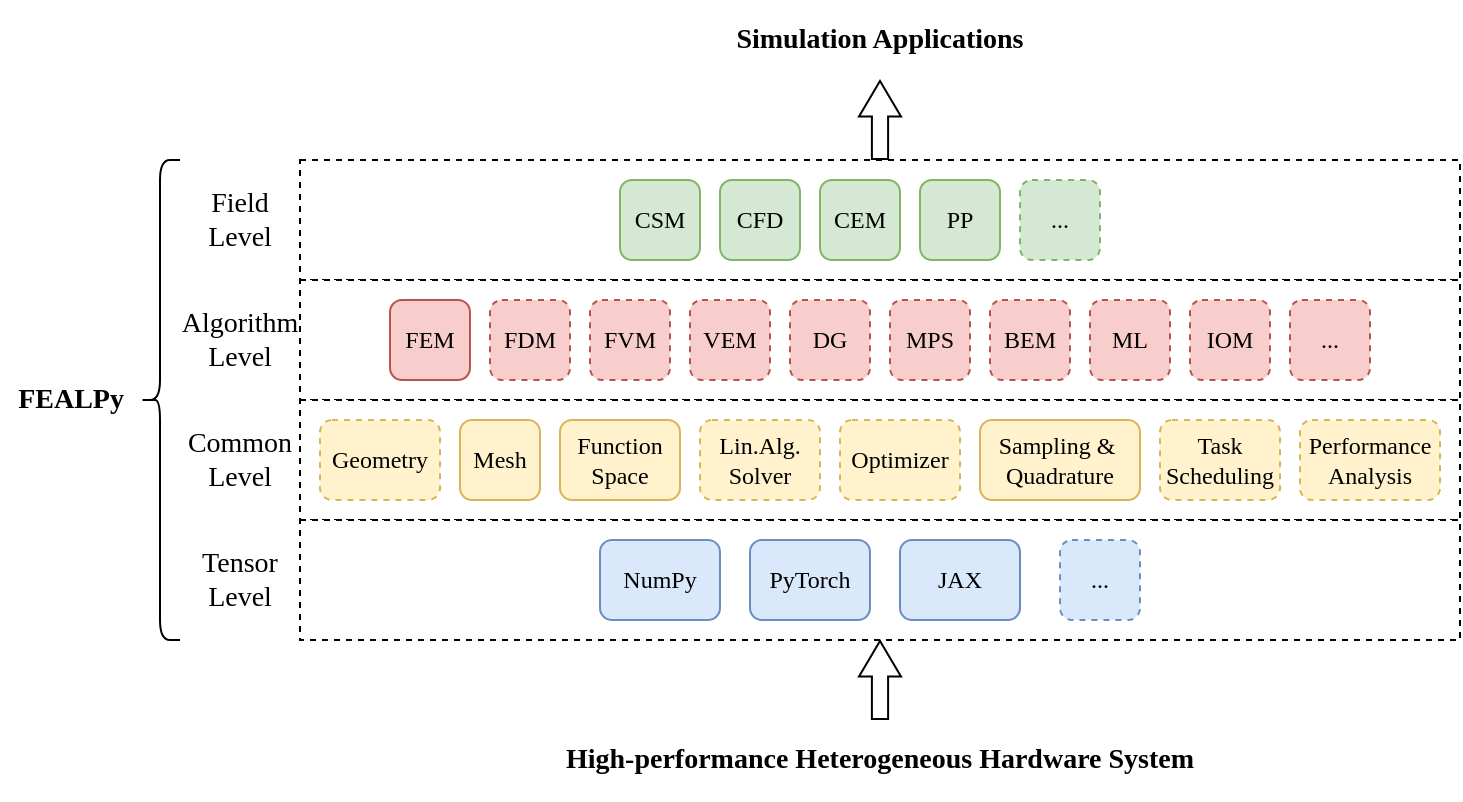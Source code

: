 <mxfile version="26.0.16">
  <diagram name="第 1 页" id="ymwS_IY8MIXRyYueqAV2">
    <mxGraphModel dx="1050" dy="666" grid="1" gridSize="10" guides="1" tooltips="1" connect="1" arrows="1" fold="1" page="1" pageScale="1" pageWidth="1169" pageHeight="827" math="0" shadow="0">
      <root>
        <mxCell id="0" />
        <mxCell id="1" parent="0" />
        <mxCell id="F3Z2k89PkYjlrjDhpoIZ-31" value="" style="rounded=0;whiteSpace=wrap;html=1;fontFamily=Times New Roman;dashed=1;" parent="1" vertex="1">
          <mxGeometry x="260" y="250" width="580" height="60" as="geometry" />
        </mxCell>
        <mxCell id="F3Z2k89PkYjlrjDhpoIZ-30" value="" style="rounded=0;whiteSpace=wrap;html=1;fontFamily=Times New Roman;dashed=1;" parent="1" vertex="1">
          <mxGeometry x="260" y="310" width="580" height="60" as="geometry" />
        </mxCell>
        <mxCell id="F3Z2k89PkYjlrjDhpoIZ-29" value="" style="rounded=0;whiteSpace=wrap;html=1;fontFamily=Times New Roman;dashed=1;" parent="1" vertex="1">
          <mxGeometry x="260" y="370" width="580" height="60" as="geometry" />
        </mxCell>
        <mxCell id="F3Z2k89PkYjlrjDhpoIZ-28" value="" style="rounded=0;whiteSpace=wrap;html=1;fontFamily=Times New Roman;dashed=1;" parent="1" vertex="1">
          <mxGeometry x="260" y="430" width="580" height="60" as="geometry" />
        </mxCell>
        <mxCell id="F3Z2k89PkYjlrjDhpoIZ-1" value="NumPy" style="rounded=1;whiteSpace=wrap;html=1;fillColor=#dae8fc;strokeColor=#6c8ebf;fontFamily=Times New Roman;fontSize=12;" parent="1" vertex="1">
          <mxGeometry x="410" y="440" width="60" height="40" as="geometry" />
        </mxCell>
        <mxCell id="F3Z2k89PkYjlrjDhpoIZ-2" value="PyTorch" style="rounded=1;whiteSpace=wrap;html=1;fillColor=#dae8fc;strokeColor=#6c8ebf;fontFamily=Times New Roman;fontSize=12;" parent="1" vertex="1">
          <mxGeometry x="485" y="440" width="60" height="40" as="geometry" />
        </mxCell>
        <mxCell id="F3Z2k89PkYjlrjDhpoIZ-9" value="Geometry" style="rounded=1;whiteSpace=wrap;html=1;fillColor=#fff2cc;strokeColor=#d6b656;fontFamily=Times New Roman;dashed=1;" parent="1" vertex="1">
          <mxGeometry x="270" y="380" width="60" height="40" as="geometry" />
        </mxCell>
        <mxCell id="F3Z2k89PkYjlrjDhpoIZ-10" value="Mesh" style="rounded=1;whiteSpace=wrap;html=1;fillColor=#fff2cc;strokeColor=#d6b656;fontFamily=Times New Roman;" parent="1" vertex="1">
          <mxGeometry x="340" y="380" width="40" height="40" as="geometry" />
        </mxCell>
        <mxCell id="F3Z2k89PkYjlrjDhpoIZ-11" value="Function&lt;div&gt;Space&lt;/div&gt;" style="rounded=1;whiteSpace=wrap;html=1;fillColor=#fff2cc;strokeColor=#d6b656;fontFamily=Times New Roman;" parent="1" vertex="1">
          <mxGeometry x="390" y="380" width="60" height="40" as="geometry" />
        </mxCell>
        <mxCell id="F3Z2k89PkYjlrjDhpoIZ-12" value="Lin.Alg.&lt;div&gt;Solver&lt;/div&gt;" style="rounded=1;whiteSpace=wrap;html=1;fillColor=#fff2cc;strokeColor=#d6b656;fontFamily=Times New Roman;dashed=1;" parent="1" vertex="1">
          <mxGeometry x="460" y="380" width="60" height="40" as="geometry" />
        </mxCell>
        <mxCell id="F3Z2k89PkYjlrjDhpoIZ-13" value="Optimizer" style="rounded=1;whiteSpace=wrap;html=1;fillColor=#fff2cc;strokeColor=#d6b656;fontFamily=Times New Roman;dashed=1;" parent="1" vertex="1">
          <mxGeometry x="530" y="380" width="60" height="40" as="geometry" />
        </mxCell>
        <mxCell id="F3Z2k89PkYjlrjDhpoIZ-14" value="Sampling &amp;amp;&amp;nbsp; Quadrature" style="rounded=1;whiteSpace=wrap;html=1;fillColor=#fff2cc;strokeColor=#d6b656;fontFamily=Times New Roman;" parent="1" vertex="1">
          <mxGeometry x="600" y="380" width="80" height="40" as="geometry" />
        </mxCell>
        <mxCell id="F3Z2k89PkYjlrjDhpoIZ-16" value="Task Scheduling" style="rounded=1;whiteSpace=wrap;html=1;fillColor=#fff2cc;strokeColor=#d6b656;fontFamily=Times New Roman;dashed=1;" parent="1" vertex="1">
          <mxGeometry x="690" y="380" width="60" height="40" as="geometry" />
        </mxCell>
        <mxCell id="F3Z2k89PkYjlrjDhpoIZ-17" value="FEM" style="rounded=1;whiteSpace=wrap;html=1;fillColor=#f8cecc;strokeColor=#b85450;fontFamily=Times New Roman;" parent="1" vertex="1">
          <mxGeometry x="305" y="320" width="40" height="40" as="geometry" />
        </mxCell>
        <mxCell id="F3Z2k89PkYjlrjDhpoIZ-18" value="FDM" style="rounded=1;whiteSpace=wrap;html=1;fillColor=#f8cecc;strokeColor=#b85450;fontFamily=Times New Roman;dashed=1;" parent="1" vertex="1">
          <mxGeometry x="355" y="320" width="40" height="40" as="geometry" />
        </mxCell>
        <mxCell id="F3Z2k89PkYjlrjDhpoIZ-19" value="FVM" style="rounded=1;whiteSpace=wrap;html=1;fillColor=#f8cecc;strokeColor=#b85450;fontFamily=Times New Roman;dashed=1;" parent="1" vertex="1">
          <mxGeometry x="405" y="320" width="40" height="40" as="geometry" />
        </mxCell>
        <mxCell id="F3Z2k89PkYjlrjDhpoIZ-20" value="VEM" style="rounded=1;whiteSpace=wrap;html=1;fillColor=#f8cecc;strokeColor=#b85450;fontFamily=Times New Roman;dashed=1;" parent="1" vertex="1">
          <mxGeometry x="455" y="320" width="40" height="40" as="geometry" />
        </mxCell>
        <mxCell id="F3Z2k89PkYjlrjDhpoIZ-21" value="MPS" style="rounded=1;whiteSpace=wrap;html=1;fillColor=#f8cecc;strokeColor=#b85450;fontFamily=Times New Roman;dashed=1;" parent="1" vertex="1">
          <mxGeometry x="555" y="320" width="40" height="40" as="geometry" />
        </mxCell>
        <mxCell id="F3Z2k89PkYjlrjDhpoIZ-22" value="ML" style="rounded=1;whiteSpace=wrap;html=1;fillColor=#f8cecc;strokeColor=#b85450;fontFamily=Times New Roman;dashed=1;" parent="1" vertex="1">
          <mxGeometry x="655" y="320" width="40" height="40" as="geometry" />
        </mxCell>
        <mxCell id="F3Z2k89PkYjlrjDhpoIZ-23" value="CSM" style="rounded=1;whiteSpace=wrap;html=1;fillColor=#d5e8d4;strokeColor=#82b366;fontFamily=Times New Roman;" parent="1" vertex="1">
          <mxGeometry x="420" y="260" width="40" height="40" as="geometry" />
        </mxCell>
        <mxCell id="F3Z2k89PkYjlrjDhpoIZ-24" value="CFD" style="rounded=1;whiteSpace=wrap;html=1;fillColor=#d5e8d4;strokeColor=#82b366;fontFamily=Times New Roman;" parent="1" vertex="1">
          <mxGeometry x="470" y="260" width="40" height="40" as="geometry" />
        </mxCell>
        <mxCell id="F3Z2k89PkYjlrjDhpoIZ-25" value="CEM" style="rounded=1;whiteSpace=wrap;html=1;fillColor=#d5e8d4;strokeColor=#82b366;fontFamily=Times New Roman;" parent="1" vertex="1">
          <mxGeometry x="520" y="260" width="40" height="40" as="geometry" />
        </mxCell>
        <mxCell id="F3Z2k89PkYjlrjDhpoIZ-26" value="IOM" style="rounded=1;whiteSpace=wrap;html=1;fillColor=#f8cecc;strokeColor=#b85450;fontFamily=Times New Roman;dashed=1;" parent="1" vertex="1">
          <mxGeometry x="705" y="320" width="40" height="40" as="geometry" />
        </mxCell>
        <mxCell id="F3Z2k89PkYjlrjDhpoIZ-32" value="Tensor Level" style="text;html=1;align=center;verticalAlign=middle;whiteSpace=wrap;rounded=0;fontFamily=Times New Roman;fontSize=14;" parent="1" vertex="1">
          <mxGeometry x="210" y="445" width="40" height="30" as="geometry" />
        </mxCell>
        <mxCell id="F3Z2k89PkYjlrjDhpoIZ-33" value="Common Level" style="text;html=1;align=center;verticalAlign=middle;whiteSpace=wrap;rounded=0;fontFamily=Times New Roman;fontSize=14;" parent="1" vertex="1">
          <mxGeometry x="210" y="385" width="40" height="30" as="geometry" />
        </mxCell>
        <mxCell id="F3Z2k89PkYjlrjDhpoIZ-34" value="Algorithm Level" style="text;html=1;align=center;verticalAlign=middle;whiteSpace=wrap;rounded=0;fontFamily=Times New Roman;fontSize=14;" parent="1" vertex="1">
          <mxGeometry x="210" y="325" width="40" height="30" as="geometry" />
        </mxCell>
        <mxCell id="F3Z2k89PkYjlrjDhpoIZ-35" value="Field Level" style="text;html=1;align=center;verticalAlign=middle;whiteSpace=wrap;rounded=0;fontFamily=Times New Roman;fontSize=14;" parent="1" vertex="1">
          <mxGeometry x="210" y="265" width="40" height="30" as="geometry" />
        </mxCell>
        <mxCell id="F3Z2k89PkYjlrjDhpoIZ-36" value="High-performance Heterogeneous Hardware System" style="rounded=0;whiteSpace=wrap;html=1;fontFamily=Times New Roman;fontSize=14;fontStyle=1;dashed=1;strokeColor=none;" parent="1" vertex="1">
          <mxGeometry x="260" y="530" width="580" height="40" as="geometry" />
        </mxCell>
        <mxCell id="F3Z2k89PkYjlrjDhpoIZ-37" value="" style="shape=flexArrow;endArrow=classic;html=1;rounded=0;entryX=0.5;entryY=1;entryDx=0;entryDy=0;endWidth=11.905;endSize=5.586;width=8.095;fontFamily=Times New Roman;" parent="1" source="F3Z2k89PkYjlrjDhpoIZ-36" target="F3Z2k89PkYjlrjDhpoIZ-28" edge="1">
          <mxGeometry width="50" height="50" relative="1" as="geometry">
            <mxPoint x="549.71" y="550" as="sourcePoint" />
            <mxPoint x="549.71" y="490" as="targetPoint" />
          </mxGeometry>
        </mxCell>
        <mxCell id="F3Z2k89PkYjlrjDhpoIZ-38" value="Simulation Applications" style="rounded=0;whiteSpace=wrap;html=1;fontFamily=Times New Roman;fontSize=14;fontStyle=1;dashed=1;strokeColor=none;" parent="1" vertex="1">
          <mxGeometry x="260" y="170" width="580" height="40" as="geometry" />
        </mxCell>
        <mxCell id="F3Z2k89PkYjlrjDhpoIZ-39" value="" style="shape=flexArrow;endArrow=classic;html=1;rounded=0;entryX=0.5;entryY=1;entryDx=0;entryDy=0;endWidth=11.905;endSize=5.586;width=8.095;fontFamily=Times New Roman;" parent="1" edge="1">
          <mxGeometry width="50" height="50" relative="1" as="geometry">
            <mxPoint x="550" y="250" as="sourcePoint" />
            <mxPoint x="550" y="210" as="targetPoint" />
          </mxGeometry>
        </mxCell>
        <mxCell id="F3Z2k89PkYjlrjDhpoIZ-40" value="BEM" style="rounded=1;whiteSpace=wrap;html=1;fillColor=#f8cecc;strokeColor=#b85450;fontFamily=Times New Roman;dashed=1;" parent="1" vertex="1">
          <mxGeometry x="605" y="320" width="40" height="40" as="geometry" />
        </mxCell>
        <mxCell id="F3Z2k89PkYjlrjDhpoIZ-41" value="..." style="rounded=1;whiteSpace=wrap;html=1;fillColor=#f8cecc;strokeColor=#b85450;fontFamily=Times New Roman;dashed=1;" parent="1" vertex="1">
          <mxGeometry x="755" y="320" width="40" height="40" as="geometry" />
        </mxCell>
        <mxCell id="F3Z2k89PkYjlrjDhpoIZ-42" value="Performance Analysis" style="rounded=1;whiteSpace=wrap;html=1;fillColor=#fff2cc;strokeColor=#d6b656;fontFamily=Times New Roman;dashed=1;" parent="1" vertex="1">
          <mxGeometry x="760" y="380" width="70" height="40" as="geometry" />
        </mxCell>
        <mxCell id="F3Z2k89PkYjlrjDhpoIZ-44" value="DG" style="rounded=1;whiteSpace=wrap;html=1;fillColor=#f8cecc;strokeColor=#b85450;fontFamily=Times New Roman;dashed=1;" parent="1" vertex="1">
          <mxGeometry x="505" y="320" width="40" height="40" as="geometry" />
        </mxCell>
        <mxCell id="F3Z2k89PkYjlrjDhpoIZ-46" value="..." style="rounded=1;whiteSpace=wrap;html=1;fillColor=#d5e8d4;strokeColor=#82b366;fontFamily=Times New Roman;dashed=1;" parent="1" vertex="1">
          <mxGeometry x="620" y="260" width="40" height="40" as="geometry" />
        </mxCell>
        <mxCell id="SHF09hgEC6lpMV5m1Q11-1" value="" style="shape=curlyBracket;whiteSpace=wrap;html=1;rounded=1;labelPosition=left;verticalLabelPosition=middle;align=right;verticalAlign=middle;" parent="1" vertex="1">
          <mxGeometry x="180" y="250" width="20" height="240" as="geometry" />
        </mxCell>
        <mxCell id="SHF09hgEC6lpMV5m1Q11-2" value="FEALPy" style="text;html=1;align=center;verticalAlign=middle;resizable=0;points=[];autosize=1;strokeColor=none;fillColor=none;fontFamily=Times New Roman;fontStyle=1;fontSize=14;" parent="1" vertex="1">
          <mxGeometry x="110" y="355" width="70" height="30" as="geometry" />
        </mxCell>
        <mxCell id="thxcxhcbW3g23p_b-wbT-1" value="..." style="rounded=1;whiteSpace=wrap;html=1;fillColor=#dae8fc;strokeColor=#6c8ebf;fontFamily=Times New Roman;fontSize=12;dashed=1;" parent="1" vertex="1">
          <mxGeometry x="640" y="440" width="40" height="40" as="geometry" />
        </mxCell>
        <mxCell id="H604AAV_cbaWXSA82sfF-1" value="JAX" style="rounded=1;whiteSpace=wrap;html=1;fillColor=#dae8fc;strokeColor=#6c8ebf;fontFamily=Times New Roman;fontSize=12;" parent="1" vertex="1">
          <mxGeometry x="560" y="440" width="60" height="40" as="geometry" />
        </mxCell>
        <mxCell id="EF62WKyx3L5akmUYV2Z2-1" value="PP" style="rounded=1;whiteSpace=wrap;html=1;fillColor=#d5e8d4;strokeColor=#82b366;fontFamily=Times New Roman;" parent="1" vertex="1">
          <mxGeometry x="570" y="260" width="40" height="40" as="geometry" />
        </mxCell>
      </root>
    </mxGraphModel>
  </diagram>
</mxfile>

